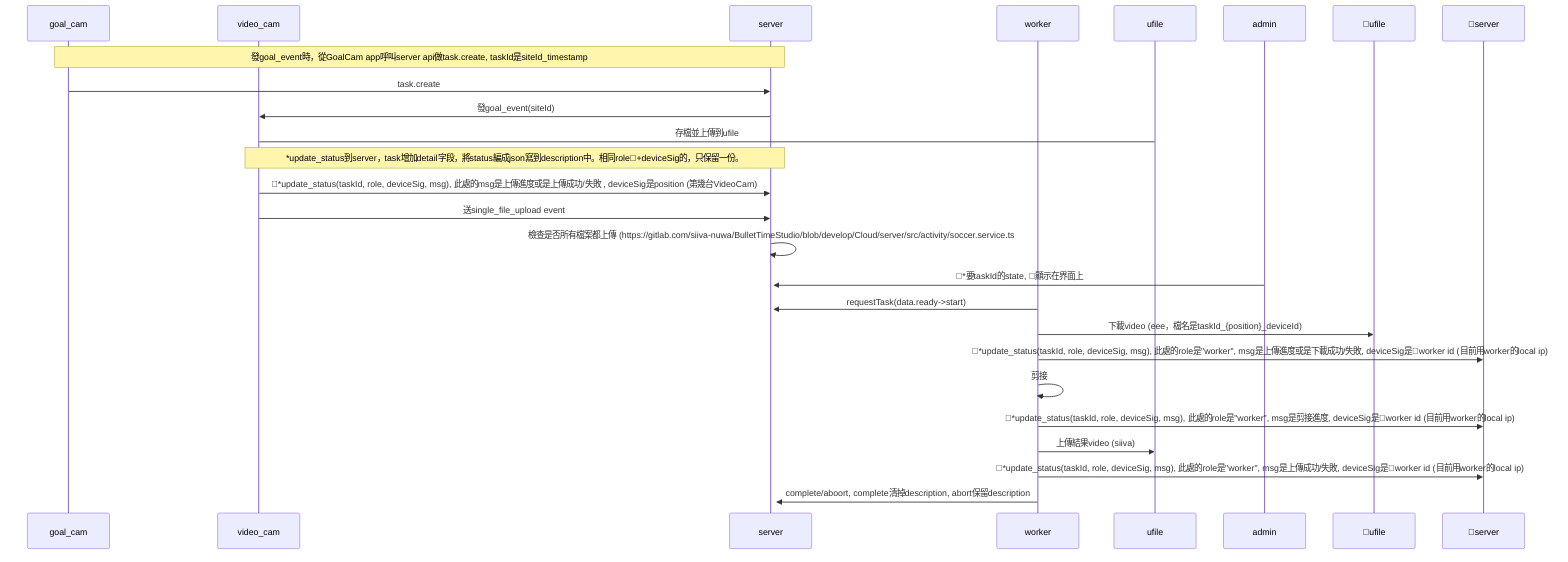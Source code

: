 sequenceDiagram
    participant goal_cam
    participant video_cam
    participant server
    participant worker
    participant ufile
    participant admin
    Note over goal_cam, server: 發goal_event時，從GoalCam app呼叫server api做task.create, taskId是siteId_timestamp
    goal_cam->>server: task.create
    server->>video_cam: 發goal_event(siteId)
    video_cam->ufile: 存檔並上傳到ufile
    Note over video_cam, server: *update_status到server，task增加detail字段，將status編成json寫到description中。相同role+deviceSig的，只保留一份。
    video_cam->>server: *update_status(taskId, role, deviceSig, msg), 此處的msg是上傳進度或是上傳成功/失敗 , deviceSig是position (第幾台VideoCam)
    video_cam->>server: 送single_file_upload event
    server->>+server: 檢查是否所有檔案都上傳 (https://gitlab.com/siiva-nuwa/BulletTimeStudio/blob/develop/Cloud/server/src/activity/soccer.service.ts#L288)
    admin->>server: *要taskId的state, 顯示在界面上
    worker->>+server: requestTask(data.ready->start)
    worker->>ufile: 下載video (eee，檔名是taskId_{position}_deviceId)
    worker->>server: *update_status(taskId, role, deviceSig, msg), 此處的role是"worker", msg是上傳進度或是下載成功/失敗, deviceSig是worker id (目前用worker的local ip)
    worker->>worker: 剪接
    worker->>server: *update_status(taskId, role, deviceSig, msg), 此處的role是"worker", msg是剪接進度, deviceSig是worker id (目前用worker的local ip)
    worker->>ufile: 上傳結果video (siiva)
    worker->>server: *update_status(taskId, role, deviceSig, msg), 此處的role是"worker", msg是上傳成功/失敗, deviceSig是worker id (目前用worker的local ip)
    worker->>server: complete/aboort, complete清掉description, abort保留description